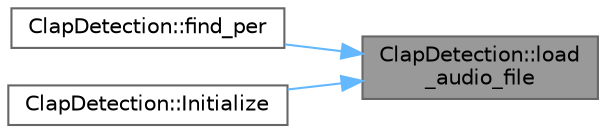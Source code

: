 digraph "ClapDetection::load_audio_file"
{
 // LATEX_PDF_SIZE
  bgcolor="transparent";
  edge [fontname=Helvetica,fontsize=10,labelfontname=Helvetica,labelfontsize=10];
  node [fontname=Helvetica,fontsize=10,shape=box,height=0.2,width=0.4];
  rankdir="RL";
  Node1 [label="ClapDetection::load\l_audio_file",height=0.2,width=0.4,color="gray40", fillcolor="grey60", style="filled", fontcolor="black",tooltip=" "];
  Node1 -> Node2 [dir="back",color="steelblue1",style="solid"];
  Node2 [label="ClapDetection::find_per",height=0.2,width=0.4,color="grey40", fillcolor="white", style="filled",URL="$class_clap_detection.html#a909b33bb375c84ab4b348eb9da0a1cf4",tooltip=" "];
  Node1 -> Node3 [dir="back",color="steelblue1",style="solid"];
  Node3 [label="ClapDetection::Initialize",height=0.2,width=0.4,color="grey40", fillcolor="white", style="filled",URL="$class_clap_detection.html#a93c7a6332be7f0b126135a9319daa745",tooltip=" "];
}
